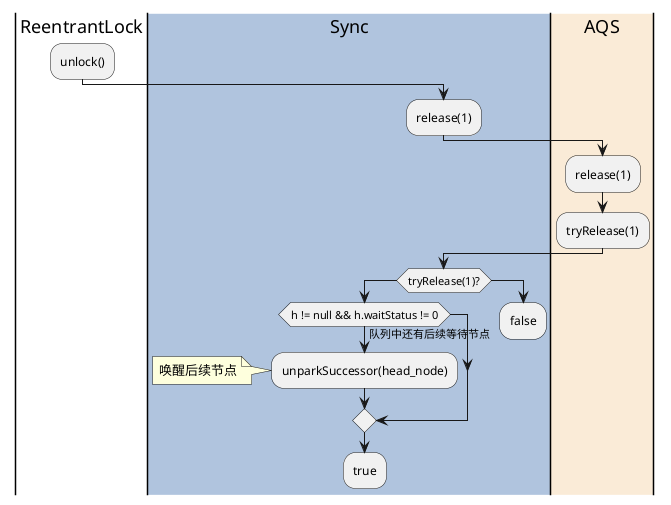 @@startuml
|R|ReentrantLock
|#LightSteelBlue|SC|Sync 
|#AntiqueWhite|A|AQS
|R|
:unlock();
|SC|
:release(1);
|A|
:release(1);
:tryRelease(1);
|SC|
if(tryRelease(1)?) then
  |SC|
  if(h != null && h.waitStatus != 0) then  (队列中还有后续等待节点)
  :unparkSuccessor(head_node);
  note : 唤醒后续节点  
  endif 
  :true;
  kill 
else   
  :false;
  kill
endif
@@enduml